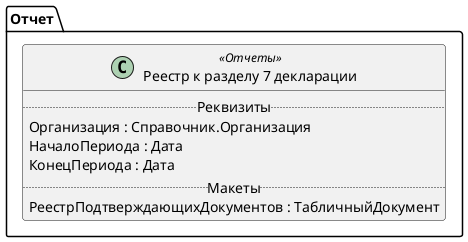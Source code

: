 ﻿@startuml РеестрДокументовПодтверждающихНалоговуюЛьготуПоНДС
'!include templates.wsd
'..\include templates.wsd
class Отчет.РеестрДокументовПодтверждающихНалоговуюЛьготуПоНДС as "Реестр к разделу 7 декларации" <<Отчеты>>
{
..Реквизиты..
Организация : Справочник.Организация
НачалоПериода : Дата
КонецПериода : Дата
..Макеты..
РеестрПодтверждающихДокументов : ТабличныйДокумент
}
@enduml
